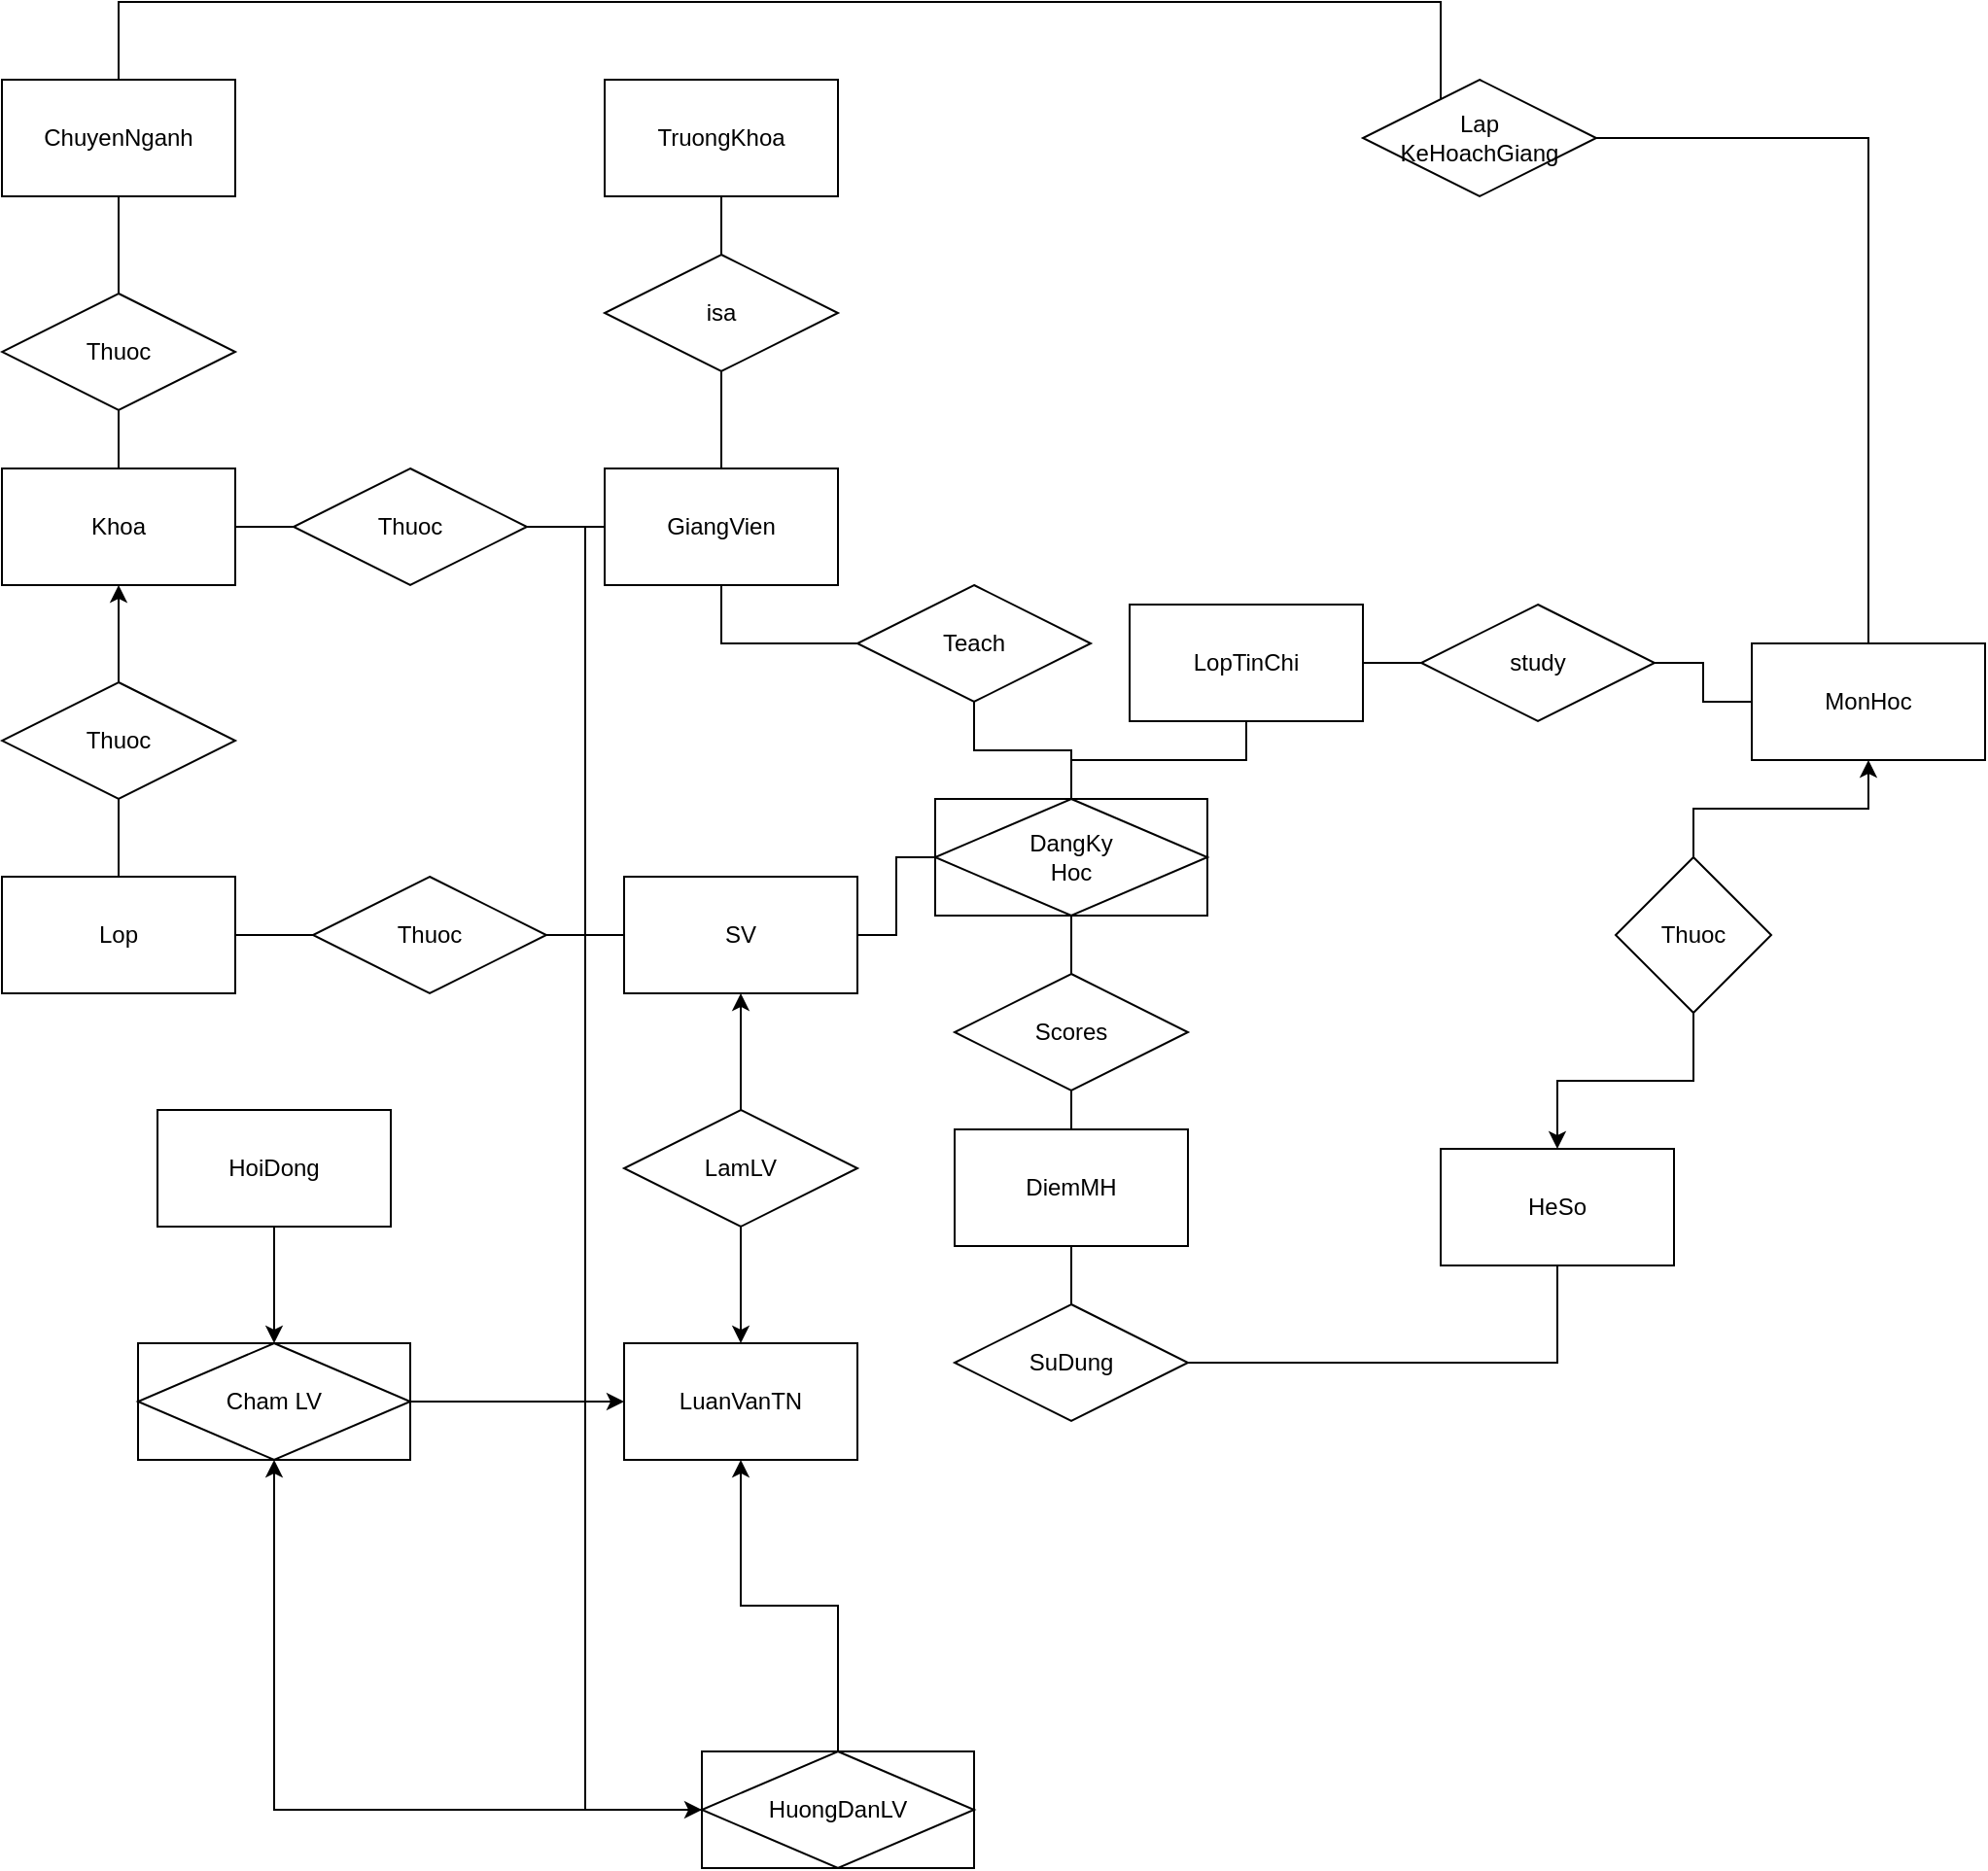 <mxfile version="20.4.2" type="github">
  <diagram id="NVY3fAYzIje3iyIdAu2g" name="Page-1">
    <mxGraphModel dx="2030" dy="1731" grid="1" gridSize="10" guides="1" tooltips="1" connect="1" arrows="1" fold="1" page="1" pageScale="1" pageWidth="850" pageHeight="1100" math="0" shadow="0">
      <root>
        <mxCell id="0" />
        <mxCell id="1" parent="0" />
        <mxCell id="44V4-2igAtzeUG7PiprV-1" value="Khoa" style="rounded=0;whiteSpace=wrap;html=1;" parent="1" vertex="1">
          <mxGeometry x="-40" y="190" width="120" height="60" as="geometry" />
        </mxCell>
        <mxCell id="44V4-2igAtzeUG7PiprV-2" value="TruongKhoa" style="rounded=0;whiteSpace=wrap;html=1;" parent="1" vertex="1">
          <mxGeometry x="270" y="-10" width="120" height="60" as="geometry" />
        </mxCell>
        <mxCell id="44V4-2igAtzeUG7PiprV-3" value="ChuyenNganh" style="rounded=0;whiteSpace=wrap;html=1;" parent="1" vertex="1">
          <mxGeometry x="-40" y="-10" width="120" height="60" as="geometry" />
        </mxCell>
        <mxCell id="44V4-2igAtzeUG7PiprV-4" value="Lop" style="rounded=0;whiteSpace=wrap;html=1;" parent="1" vertex="1">
          <mxGeometry x="-40" y="400" width="120" height="60" as="geometry" />
        </mxCell>
        <mxCell id="44V4-2igAtzeUG7PiprV-51" style="edgeStyle=orthogonalEdgeStyle;rounded=0;orthogonalLoop=1;jettySize=auto;html=1;endArrow=none;endFill=0;exitX=0;exitY=0;exitDx=0;exitDy=0;" parent="1" source="44V4-2igAtzeUG7PiprV-60" target="44V4-2igAtzeUG7PiprV-3" edge="1">
          <mxGeometry relative="1" as="geometry">
            <mxPoint x="719.94" y="-10" as="sourcePoint" />
            <Array as="points">
              <mxPoint x="700" y="5" />
              <mxPoint x="700" y="-50" />
              <mxPoint x="20" y="-50" />
            </Array>
          </mxGeometry>
        </mxCell>
        <mxCell id="44V4-2igAtzeUG7PiprV-6" value="SV" style="rounded=0;whiteSpace=wrap;html=1;" parent="1" vertex="1">
          <mxGeometry x="280" y="400" width="120" height="60" as="geometry" />
        </mxCell>
        <mxCell id="44V4-2igAtzeUG7PiprV-7" value="LopTinChi" style="rounded=0;whiteSpace=wrap;html=1;" parent="1" vertex="1">
          <mxGeometry x="540" y="260" width="120" height="60" as="geometry" />
        </mxCell>
        <mxCell id="GGBLL56HaHIBwpwOLjm0-17" style="edgeStyle=orthogonalEdgeStyle;rounded=0;orthogonalLoop=1;jettySize=auto;html=1;" edge="1" parent="1" source="44V4-2igAtzeUG7PiprV-8" target="GGBLL56HaHIBwpwOLjm0-16">
          <mxGeometry relative="1" as="geometry">
            <Array as="points">
              <mxPoint x="260" y="220" />
            </Array>
          </mxGeometry>
        </mxCell>
        <mxCell id="44V4-2igAtzeUG7PiprV-8" value="GiangVien" style="rounded=0;whiteSpace=wrap;html=1;" parent="1" vertex="1">
          <mxGeometry x="270" y="190" width="120" height="60" as="geometry" />
        </mxCell>
        <mxCell id="44V4-2igAtzeUG7PiprV-50" style="edgeStyle=orthogonalEdgeStyle;rounded=0;orthogonalLoop=1;jettySize=auto;html=1;entryX=1;entryY=0.5;entryDx=0;entryDy=0;endArrow=none;endFill=0;" parent="1" source="44V4-2igAtzeUG7PiprV-9" target="44V4-2igAtzeUG7PiprV-60" edge="1">
          <mxGeometry relative="1" as="geometry">
            <mxPoint x="780" y="20" as="targetPoint" />
            <Array as="points">
              <mxPoint x="920" y="20" />
            </Array>
          </mxGeometry>
        </mxCell>
        <mxCell id="44V4-2igAtzeUG7PiprV-9" value="&lt;div&gt;MonHoc&lt;/div&gt;" style="rounded=0;whiteSpace=wrap;html=1;" parent="1" vertex="1">
          <mxGeometry x="860" y="280" width="120" height="60" as="geometry" />
        </mxCell>
        <mxCell id="44V4-2igAtzeUG7PiprV-10" value="DiemMH" style="rounded=0;whiteSpace=wrap;html=1;" parent="1" vertex="1">
          <mxGeometry x="450" y="530" width="120" height="60" as="geometry" />
        </mxCell>
        <mxCell id="44V4-2igAtzeUG7PiprV-11" value="HeSo" style="rounded=0;whiteSpace=wrap;html=1;" parent="1" vertex="1">
          <mxGeometry x="700" y="540" width="120" height="60" as="geometry" />
        </mxCell>
        <mxCell id="44V4-2igAtzeUG7PiprV-12" value="LuanVanTN" style="rounded=0;whiteSpace=wrap;html=1;" parent="1" vertex="1">
          <mxGeometry x="280" y="640" width="120" height="60" as="geometry" />
        </mxCell>
        <mxCell id="GGBLL56HaHIBwpwOLjm0-24" value="" style="edgeStyle=orthogonalEdgeStyle;rounded=0;orthogonalLoop=1;jettySize=auto;html=1;" edge="1" parent="1" source="44V4-2igAtzeUG7PiprV-14" target="GGBLL56HaHIBwpwOLjm0-23">
          <mxGeometry relative="1" as="geometry" />
        </mxCell>
        <mxCell id="44V4-2igAtzeUG7PiprV-14" value="HoiDong" style="rounded=0;whiteSpace=wrap;html=1;" parent="1" vertex="1">
          <mxGeometry x="40" y="520" width="120" height="60" as="geometry" />
        </mxCell>
        <mxCell id="44V4-2igAtzeUG7PiprV-19" value="" style="edgeStyle=orthogonalEdgeStyle;rounded=0;orthogonalLoop=1;jettySize=auto;html=1;endArrow=none;endFill=0;" parent="1" source="44V4-2igAtzeUG7PiprV-16" target="44V4-2igAtzeUG7PiprV-4" edge="1">
          <mxGeometry relative="1" as="geometry" />
        </mxCell>
        <mxCell id="44V4-2igAtzeUG7PiprV-20" value="" style="edgeStyle=orthogonalEdgeStyle;rounded=0;orthogonalLoop=1;jettySize=auto;html=1;" parent="1" source="44V4-2igAtzeUG7PiprV-16" target="44V4-2igAtzeUG7PiprV-1" edge="1">
          <mxGeometry relative="1" as="geometry" />
        </mxCell>
        <mxCell id="44V4-2igAtzeUG7PiprV-16" value="Thuoc" style="shape=rhombus;perimeter=rhombusPerimeter;whiteSpace=wrap;html=1;align=center;" parent="1" vertex="1">
          <mxGeometry x="-40" y="300" width="120" height="60" as="geometry" />
        </mxCell>
        <mxCell id="44V4-2igAtzeUG7PiprV-27" value="" style="edgeStyle=orthogonalEdgeStyle;rounded=0;orthogonalLoop=1;jettySize=auto;html=1;endArrow=none;endFill=0;" parent="1" source="44V4-2igAtzeUG7PiprV-26" target="44V4-2igAtzeUG7PiprV-1" edge="1">
          <mxGeometry relative="1" as="geometry" />
        </mxCell>
        <mxCell id="44V4-2igAtzeUG7PiprV-28" value="" style="edgeStyle=orthogonalEdgeStyle;rounded=0;orthogonalLoop=1;jettySize=auto;html=1;endArrow=none;endFill=0;" parent="1" source="44V4-2igAtzeUG7PiprV-26" target="44V4-2igAtzeUG7PiprV-3" edge="1">
          <mxGeometry relative="1" as="geometry" />
        </mxCell>
        <mxCell id="44V4-2igAtzeUG7PiprV-26" value="Thuoc" style="shape=rhombus;perimeter=rhombusPerimeter;whiteSpace=wrap;html=1;align=center;" parent="1" vertex="1">
          <mxGeometry x="-40" y="100" width="120" height="60" as="geometry" />
        </mxCell>
        <mxCell id="44V4-2igAtzeUG7PiprV-30" value="" style="edgeStyle=orthogonalEdgeStyle;rounded=0;orthogonalLoop=1;jettySize=auto;html=1;endArrow=none;endFill=0;" parent="1" source="44V4-2igAtzeUG7PiprV-29" target="44V4-2igAtzeUG7PiprV-8" edge="1">
          <mxGeometry relative="1" as="geometry" />
        </mxCell>
        <mxCell id="44V4-2igAtzeUG7PiprV-31" value="" style="edgeStyle=orthogonalEdgeStyle;rounded=0;orthogonalLoop=1;jettySize=auto;html=1;endArrow=none;endFill=0;" parent="1" source="44V4-2igAtzeUG7PiprV-29" target="44V4-2igAtzeUG7PiprV-1" edge="1">
          <mxGeometry relative="1" as="geometry" />
        </mxCell>
        <mxCell id="44V4-2igAtzeUG7PiprV-29" value="Thuoc" style="shape=rhombus;perimeter=rhombusPerimeter;whiteSpace=wrap;html=1;align=center;" parent="1" vertex="1">
          <mxGeometry x="110" y="190" width="120" height="60" as="geometry" />
        </mxCell>
        <mxCell id="44V4-2igAtzeUG7PiprV-33" value="" style="edgeStyle=orthogonalEdgeStyle;rounded=0;orthogonalLoop=1;jettySize=auto;html=1;endArrow=none;endFill=0;" parent="1" source="44V4-2igAtzeUG7PiprV-32" target="44V4-2igAtzeUG7PiprV-2" edge="1">
          <mxGeometry relative="1" as="geometry" />
        </mxCell>
        <mxCell id="44V4-2igAtzeUG7PiprV-34" value="" style="edgeStyle=orthogonalEdgeStyle;rounded=0;orthogonalLoop=1;jettySize=auto;html=1;endArrow=none;endFill=0;" parent="1" source="44V4-2igAtzeUG7PiprV-32" target="44V4-2igAtzeUG7PiprV-8" edge="1">
          <mxGeometry relative="1" as="geometry" />
        </mxCell>
        <mxCell id="44V4-2igAtzeUG7PiprV-32" value="isa" style="shape=rhombus;perimeter=rhombusPerimeter;whiteSpace=wrap;html=1;align=center;" parent="1" vertex="1">
          <mxGeometry x="270" y="80" width="120" height="60" as="geometry" />
        </mxCell>
        <mxCell id="44V4-2igAtzeUG7PiprV-36" value="" style="edgeStyle=orthogonalEdgeStyle;rounded=0;orthogonalLoop=1;jettySize=auto;html=1;endArrow=none;endFill=0;" parent="1" source="44V4-2igAtzeUG7PiprV-35" target="44V4-2igAtzeUG7PiprV-4" edge="1">
          <mxGeometry relative="1" as="geometry" />
        </mxCell>
        <mxCell id="44V4-2igAtzeUG7PiprV-37" value="" style="edgeStyle=orthogonalEdgeStyle;rounded=0;orthogonalLoop=1;jettySize=auto;html=1;endArrow=none;endFill=0;" parent="1" source="44V4-2igAtzeUG7PiprV-35" target="44V4-2igAtzeUG7PiprV-6" edge="1">
          <mxGeometry relative="1" as="geometry" />
        </mxCell>
        <mxCell id="44V4-2igAtzeUG7PiprV-35" value="Thuoc" style="shape=rhombus;perimeter=rhombusPerimeter;whiteSpace=wrap;html=1;align=center;" parent="1" vertex="1">
          <mxGeometry x="120" y="400" width="120" height="60" as="geometry" />
        </mxCell>
        <mxCell id="44V4-2igAtzeUG7PiprV-39" value="" style="edgeStyle=orthogonalEdgeStyle;rounded=0;orthogonalLoop=1;jettySize=auto;html=1;endArrow=none;endFill=0;exitX=0;exitY=0.5;exitDx=0;exitDy=0;" parent="1" source="44V4-2igAtzeUG7PiprV-42" target="44V4-2igAtzeUG7PiprV-6" edge="1">
          <mxGeometry relative="1" as="geometry">
            <mxPoint x="450" y="390" as="sourcePoint" />
          </mxGeometry>
        </mxCell>
        <mxCell id="44V4-2igAtzeUG7PiprV-40" value="" style="edgeStyle=orthogonalEdgeStyle;rounded=0;orthogonalLoop=1;jettySize=auto;html=1;endArrow=none;endFill=0;" parent="1" source="44V4-2igAtzeUG7PiprV-42" target="44V4-2igAtzeUG7PiprV-7" edge="1">
          <mxGeometry relative="1" as="geometry">
            <mxPoint x="510" y="360" as="sourcePoint" />
          </mxGeometry>
        </mxCell>
        <mxCell id="44V4-2igAtzeUG7PiprV-42" value="&lt;div&gt;DangKy&lt;/div&gt;Hoc" style="shape=associativeEntity;whiteSpace=wrap;html=1;align=center;" parent="1" vertex="1">
          <mxGeometry x="440" y="360" width="140" height="60" as="geometry" />
        </mxCell>
        <mxCell id="44V4-2igAtzeUG7PiprV-47" value="" style="edgeStyle=orthogonalEdgeStyle;rounded=0;orthogonalLoop=1;jettySize=auto;html=1;endArrow=none;endFill=0;" parent="1" source="44V4-2igAtzeUG7PiprV-46" target="44V4-2igAtzeUG7PiprV-10" edge="1">
          <mxGeometry relative="1" as="geometry" />
        </mxCell>
        <mxCell id="44V4-2igAtzeUG7PiprV-48" value="" style="edgeStyle=orthogonalEdgeStyle;rounded=0;orthogonalLoop=1;jettySize=auto;html=1;endArrow=none;endFill=0;" parent="1" source="44V4-2igAtzeUG7PiprV-46" target="44V4-2igAtzeUG7PiprV-11" edge="1">
          <mxGeometry relative="1" as="geometry">
            <Array as="points">
              <mxPoint x="760" y="650" />
            </Array>
          </mxGeometry>
        </mxCell>
        <mxCell id="44V4-2igAtzeUG7PiprV-46" value="SuDung" style="shape=rhombus;perimeter=rhombusPerimeter;whiteSpace=wrap;html=1;align=center;" parent="1" vertex="1">
          <mxGeometry x="450" y="620" width="120" height="60" as="geometry" />
        </mxCell>
        <mxCell id="44V4-2igAtzeUG7PiprV-54" style="edgeStyle=orthogonalEdgeStyle;rounded=0;orthogonalLoop=1;jettySize=auto;html=1;entryX=0.5;entryY=1;entryDx=0;entryDy=0;endArrow=none;endFill=0;" parent="1" source="44V4-2igAtzeUG7PiprV-53" target="44V4-2igAtzeUG7PiprV-8" edge="1">
          <mxGeometry relative="1" as="geometry" />
        </mxCell>
        <mxCell id="44V4-2igAtzeUG7PiprV-55" value="" style="edgeStyle=orthogonalEdgeStyle;rounded=0;orthogonalLoop=1;jettySize=auto;html=1;endArrow=none;endFill=0;" parent="1" source="44V4-2igAtzeUG7PiprV-53" target="44V4-2igAtzeUG7PiprV-42" edge="1">
          <mxGeometry relative="1" as="geometry" />
        </mxCell>
        <mxCell id="44V4-2igAtzeUG7PiprV-53" value="Teach" style="shape=rhombus;perimeter=rhombusPerimeter;whiteSpace=wrap;html=1;align=center;" parent="1" vertex="1">
          <mxGeometry x="400" y="250" width="120" height="60" as="geometry" />
        </mxCell>
        <mxCell id="44V4-2igAtzeUG7PiprV-58" style="edgeStyle=orthogonalEdgeStyle;rounded=0;orthogonalLoop=1;jettySize=auto;html=1;entryX=0.5;entryY=0;entryDx=0;entryDy=0;endArrow=none;endFill=0;" parent="1" source="44V4-2igAtzeUG7PiprV-56" target="44V4-2igAtzeUG7PiprV-10" edge="1">
          <mxGeometry relative="1" as="geometry" />
        </mxCell>
        <mxCell id="44V4-2igAtzeUG7PiprV-59" style="edgeStyle=orthogonalEdgeStyle;rounded=0;orthogonalLoop=1;jettySize=auto;html=1;entryX=0.5;entryY=1;entryDx=0;entryDy=0;endArrow=none;endFill=0;" parent="1" source="44V4-2igAtzeUG7PiprV-56" target="44V4-2igAtzeUG7PiprV-42" edge="1">
          <mxGeometry relative="1" as="geometry" />
        </mxCell>
        <mxCell id="44V4-2igAtzeUG7PiprV-56" value="Scores" style="shape=rhombus;perimeter=rhombusPerimeter;whiteSpace=wrap;html=1;align=center;" parent="1" vertex="1">
          <mxGeometry x="450" y="450" width="120" height="60" as="geometry" />
        </mxCell>
        <mxCell id="44V4-2igAtzeUG7PiprV-60" value="&lt;div&gt;Lap&lt;/div&gt;&lt;div&gt;KeHoachGiang&lt;br&gt;&lt;/div&gt;" style="shape=rhombus;perimeter=rhombusPerimeter;whiteSpace=wrap;html=1;align=center;" parent="1" vertex="1">
          <mxGeometry x="660" y="-10" width="120" height="60" as="geometry" />
        </mxCell>
        <mxCell id="44V4-2igAtzeUG7PiprV-62" value="" style="edgeStyle=orthogonalEdgeStyle;rounded=0;orthogonalLoop=1;jettySize=auto;html=1;endArrow=none;endFill=0;" parent="1" source="44V4-2igAtzeUG7PiprV-61" target="44V4-2igAtzeUG7PiprV-7" edge="1">
          <mxGeometry relative="1" as="geometry" />
        </mxCell>
        <mxCell id="44V4-2igAtzeUG7PiprV-63" value="" style="edgeStyle=orthogonalEdgeStyle;rounded=0;orthogonalLoop=1;jettySize=auto;html=1;endArrow=none;endFill=0;" parent="1" source="44V4-2igAtzeUG7PiprV-61" target="44V4-2igAtzeUG7PiprV-9" edge="1">
          <mxGeometry relative="1" as="geometry" />
        </mxCell>
        <mxCell id="44V4-2igAtzeUG7PiprV-61" value="study" style="shape=rhombus;perimeter=rhombusPerimeter;whiteSpace=wrap;html=1;align=center;" parent="1" vertex="1">
          <mxGeometry x="690" y="260" width="120" height="60" as="geometry" />
        </mxCell>
        <mxCell id="GGBLL56HaHIBwpwOLjm0-8" style="edgeStyle=orthogonalEdgeStyle;rounded=0;orthogonalLoop=1;jettySize=auto;html=1;entryX=0.5;entryY=0;entryDx=0;entryDy=0;" edge="1" parent="1" source="GGBLL56HaHIBwpwOLjm0-7" target="44V4-2igAtzeUG7PiprV-11">
          <mxGeometry relative="1" as="geometry" />
        </mxCell>
        <mxCell id="GGBLL56HaHIBwpwOLjm0-9" style="edgeStyle=orthogonalEdgeStyle;rounded=0;orthogonalLoop=1;jettySize=auto;html=1;entryX=0.5;entryY=1;entryDx=0;entryDy=0;" edge="1" parent="1" source="GGBLL56HaHIBwpwOLjm0-7" target="44V4-2igAtzeUG7PiprV-9">
          <mxGeometry relative="1" as="geometry" />
        </mxCell>
        <mxCell id="GGBLL56HaHIBwpwOLjm0-7" value="Thuoc" style="rhombus;whiteSpace=wrap;html=1;" vertex="1" parent="1">
          <mxGeometry x="790" y="390" width="80" height="80" as="geometry" />
        </mxCell>
        <mxCell id="GGBLL56HaHIBwpwOLjm0-12" style="edgeStyle=orthogonalEdgeStyle;rounded=0;orthogonalLoop=1;jettySize=auto;html=1;entryX=0.5;entryY=0;entryDx=0;entryDy=0;" edge="1" parent="1" source="GGBLL56HaHIBwpwOLjm0-11" target="44V4-2igAtzeUG7PiprV-12">
          <mxGeometry relative="1" as="geometry" />
        </mxCell>
        <mxCell id="GGBLL56HaHIBwpwOLjm0-13" style="edgeStyle=orthogonalEdgeStyle;rounded=0;orthogonalLoop=1;jettySize=auto;html=1;entryX=0.5;entryY=1;entryDx=0;entryDy=0;" edge="1" parent="1" source="GGBLL56HaHIBwpwOLjm0-11" target="44V4-2igAtzeUG7PiprV-6">
          <mxGeometry relative="1" as="geometry" />
        </mxCell>
        <mxCell id="GGBLL56HaHIBwpwOLjm0-11" value="&lt;div&gt;LamLV&lt;/div&gt;" style="shape=rhombus;perimeter=rhombusPerimeter;whiteSpace=wrap;html=1;align=center;" vertex="1" parent="1">
          <mxGeometry x="280" y="520" width="120" height="60" as="geometry" />
        </mxCell>
        <mxCell id="GGBLL56HaHIBwpwOLjm0-22" style="edgeStyle=orthogonalEdgeStyle;rounded=0;orthogonalLoop=1;jettySize=auto;html=1;entryX=0.5;entryY=1;entryDx=0;entryDy=0;" edge="1" parent="1" source="GGBLL56HaHIBwpwOLjm0-16" target="44V4-2igAtzeUG7PiprV-12">
          <mxGeometry relative="1" as="geometry" />
        </mxCell>
        <mxCell id="GGBLL56HaHIBwpwOLjm0-25" style="edgeStyle=orthogonalEdgeStyle;rounded=0;orthogonalLoop=1;jettySize=auto;html=1;entryX=0.5;entryY=1;entryDx=0;entryDy=0;" edge="1" parent="1" source="GGBLL56HaHIBwpwOLjm0-16" target="GGBLL56HaHIBwpwOLjm0-23">
          <mxGeometry relative="1" as="geometry" />
        </mxCell>
        <mxCell id="GGBLL56HaHIBwpwOLjm0-16" value="HuongDanLV" style="shape=associativeEntity;whiteSpace=wrap;html=1;align=center;" vertex="1" parent="1">
          <mxGeometry x="320" y="850" width="140" height="60" as="geometry" />
        </mxCell>
        <mxCell id="GGBLL56HaHIBwpwOLjm0-26" style="edgeStyle=orthogonalEdgeStyle;rounded=0;orthogonalLoop=1;jettySize=auto;html=1;" edge="1" parent="1" source="GGBLL56HaHIBwpwOLjm0-23" target="44V4-2igAtzeUG7PiprV-12">
          <mxGeometry relative="1" as="geometry" />
        </mxCell>
        <mxCell id="GGBLL56HaHIBwpwOLjm0-23" value="Cham LV" style="shape=associativeEntity;whiteSpace=wrap;html=1;align=center;" vertex="1" parent="1">
          <mxGeometry x="30" y="640" width="140" height="60" as="geometry" />
        </mxCell>
      </root>
    </mxGraphModel>
  </diagram>
</mxfile>
